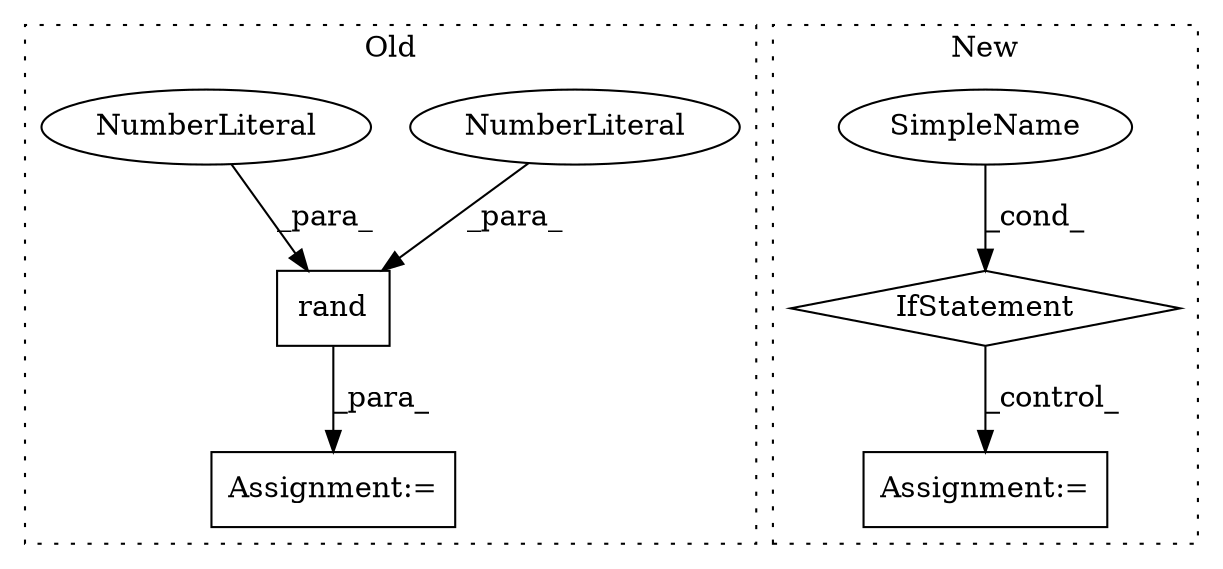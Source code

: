 digraph G {
subgraph cluster0 {
1 [label="rand" a="32" s="672,686" l="5,1" shape="box"];
3 [label="NumberLiteral" a="34" s="683" l="3" shape="ellipse"];
4 [label="NumberLiteral" a="34" s="679" l="3" shape="ellipse"];
5 [label="Assignment:=" a="7" s="665" l="1" shape="box"];
label = "Old";
style="dotted";
}
subgraph cluster1 {
2 [label="IfStatement" a="25" s="992,1019" l="4,2" shape="diamond"];
6 [label="SimpleName" a="42" s="" l="" shape="ellipse"];
7 [label="Assignment:=" a="7" s="1032" l="1" shape="box"];
label = "New";
style="dotted";
}
1 -> 5 [label="_para_"];
2 -> 7 [label="_control_"];
3 -> 1 [label="_para_"];
4 -> 1 [label="_para_"];
6 -> 2 [label="_cond_"];
}